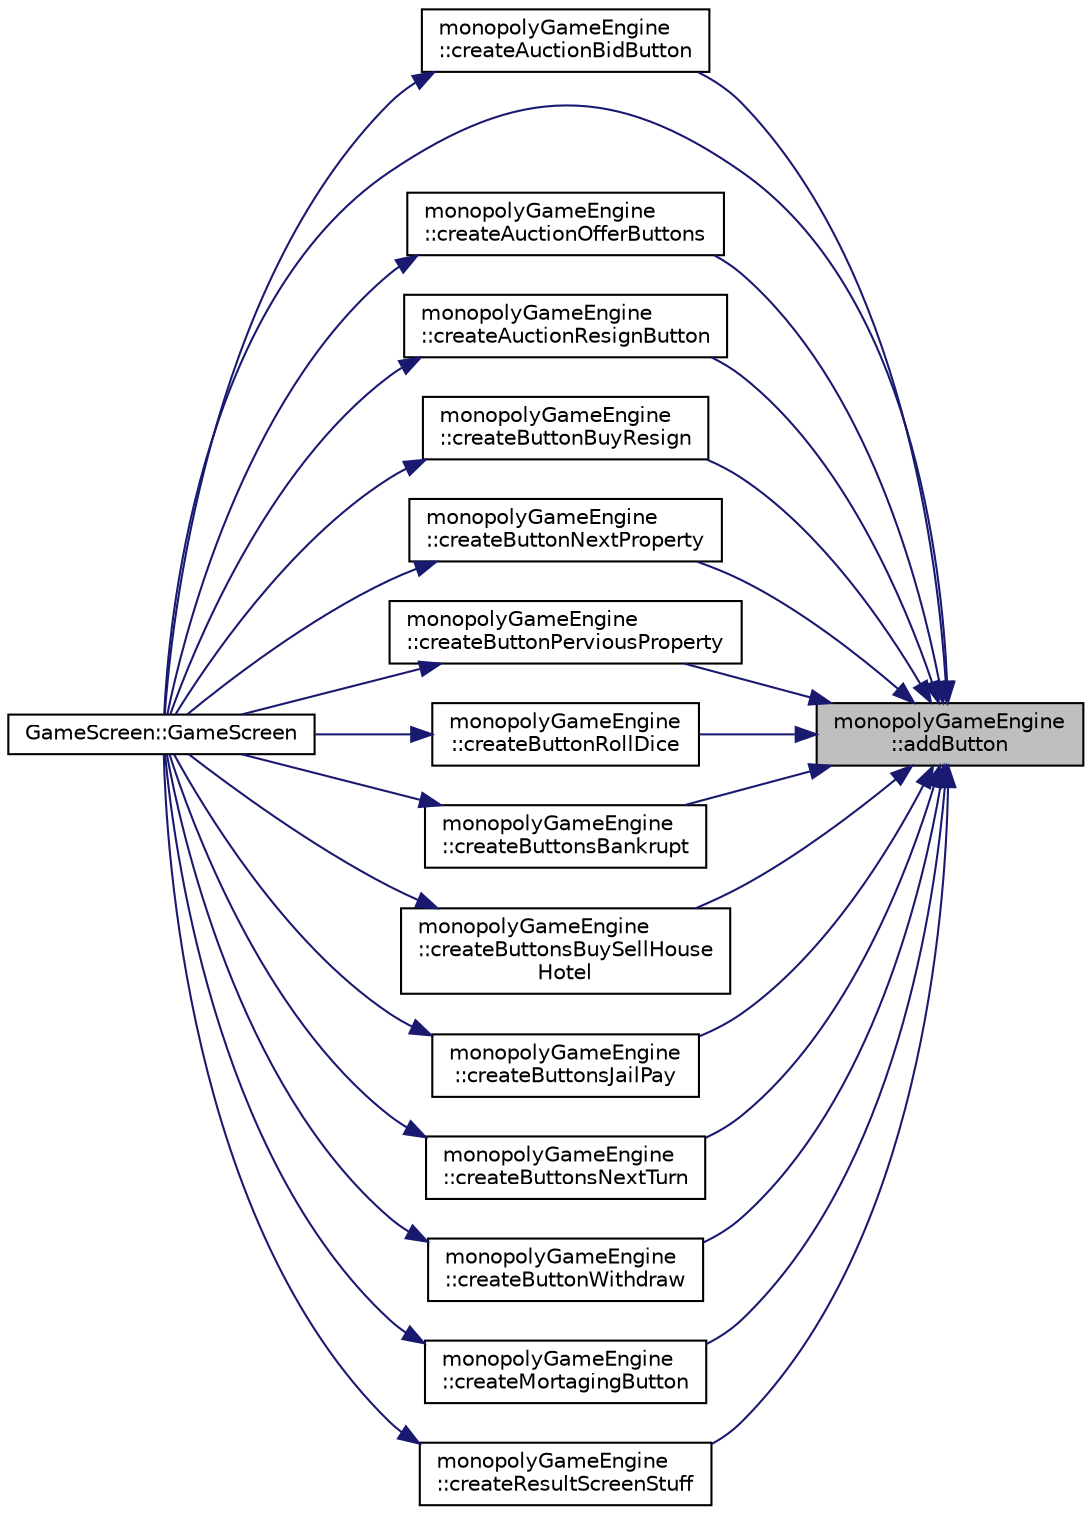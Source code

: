 digraph "monopolyGameEngine::addButton"
{
 // LATEX_PDF_SIZE
  edge [fontname="Helvetica",fontsize="10",labelfontname="Helvetica",labelfontsize="10"];
  node [fontname="Helvetica",fontsize="10",shape=record];
  rankdir="RL";
  Node1 [label="monopolyGameEngine\l::addButton",height=0.2,width=0.4,color="black", fillcolor="grey75", style="filled", fontcolor="black",tooltip=" "];
  Node1 -> Node2 [dir="back",color="midnightblue",fontsize="10",style="solid",fontname="Helvetica"];
  Node2 [label="monopolyGameEngine\l::createAuctionBidButton",height=0.2,width=0.4,color="black", fillcolor="white", style="filled",URL="$classmonopoly_game_engine.html#aecb1bcba8503a9b60df0563557c27a78",tooltip=" "];
  Node2 -> Node3 [dir="back",color="midnightblue",fontsize="10",style="solid",fontname="Helvetica"];
  Node3 [label="GameScreen::GameScreen",height=0.2,width=0.4,color="black", fillcolor="white", style="filled",URL="$class_game_screen.html#a3866912fd5861b29c9ad3c08ea67fd16",tooltip=" "];
  Node1 -> Node4 [dir="back",color="midnightblue",fontsize="10",style="solid",fontname="Helvetica"];
  Node4 [label="monopolyGameEngine\l::createAuctionOfferButtons",height=0.2,width=0.4,color="black", fillcolor="white", style="filled",URL="$classmonopoly_game_engine.html#a7848f61249fb58380e8ca9f11e599fe6",tooltip=" "];
  Node4 -> Node3 [dir="back",color="midnightblue",fontsize="10",style="solid",fontname="Helvetica"];
  Node1 -> Node5 [dir="back",color="midnightblue",fontsize="10",style="solid",fontname="Helvetica"];
  Node5 [label="monopolyGameEngine\l::createAuctionResignButton",height=0.2,width=0.4,color="black", fillcolor="white", style="filled",URL="$classmonopoly_game_engine.html#a0d8cbc20ae90259c3f0e5258472c6532",tooltip=" "];
  Node5 -> Node3 [dir="back",color="midnightblue",fontsize="10",style="solid",fontname="Helvetica"];
  Node1 -> Node6 [dir="back",color="midnightblue",fontsize="10",style="solid",fontname="Helvetica"];
  Node6 [label="monopolyGameEngine\l::createButtonBuyResign",height=0.2,width=0.4,color="black", fillcolor="white", style="filled",URL="$classmonopoly_game_engine.html#afc6f2b5737a9a642d6531e7e35043d3b",tooltip=" "];
  Node6 -> Node3 [dir="back",color="midnightblue",fontsize="10",style="solid",fontname="Helvetica"];
  Node1 -> Node7 [dir="back",color="midnightblue",fontsize="10",style="solid",fontname="Helvetica"];
  Node7 [label="monopolyGameEngine\l::createButtonNextProperty",height=0.2,width=0.4,color="black", fillcolor="white", style="filled",URL="$classmonopoly_game_engine.html#a1aa1e4532404965b9fbf59ee5a1b34ff",tooltip=" "];
  Node7 -> Node3 [dir="back",color="midnightblue",fontsize="10",style="solid",fontname="Helvetica"];
  Node1 -> Node8 [dir="back",color="midnightblue",fontsize="10",style="solid",fontname="Helvetica"];
  Node8 [label="monopolyGameEngine\l::createButtonPerviousProperty",height=0.2,width=0.4,color="black", fillcolor="white", style="filled",URL="$classmonopoly_game_engine.html#a439ef95f3f0eb956fa7a7f1cefc3e251",tooltip=" "];
  Node8 -> Node3 [dir="back",color="midnightblue",fontsize="10",style="solid",fontname="Helvetica"];
  Node1 -> Node9 [dir="back",color="midnightblue",fontsize="10",style="solid",fontname="Helvetica"];
  Node9 [label="monopolyGameEngine\l::createButtonRollDice",height=0.2,width=0.4,color="black", fillcolor="white", style="filled",URL="$classmonopoly_game_engine.html#a08991c84ad649cea8a1e8d93f911c5ad",tooltip=" "];
  Node9 -> Node3 [dir="back",color="midnightblue",fontsize="10",style="solid",fontname="Helvetica"];
  Node1 -> Node10 [dir="back",color="midnightblue",fontsize="10",style="solid",fontname="Helvetica"];
  Node10 [label="monopolyGameEngine\l::createButtonsBankrupt",height=0.2,width=0.4,color="black", fillcolor="white", style="filled",URL="$classmonopoly_game_engine.html#ae0b8e1bb219ee27ca82ad4dacdef6db5",tooltip=" "];
  Node10 -> Node3 [dir="back",color="midnightblue",fontsize="10",style="solid",fontname="Helvetica"];
  Node1 -> Node11 [dir="back",color="midnightblue",fontsize="10",style="solid",fontname="Helvetica"];
  Node11 [label="monopolyGameEngine\l::createButtonsBuySellHouse\lHotel",height=0.2,width=0.4,color="black", fillcolor="white", style="filled",URL="$classmonopoly_game_engine.html#a34df202e27c1adb6a3db0e74e99d0eae",tooltip=" "];
  Node11 -> Node3 [dir="back",color="midnightblue",fontsize="10",style="solid",fontname="Helvetica"];
  Node1 -> Node12 [dir="back",color="midnightblue",fontsize="10",style="solid",fontname="Helvetica"];
  Node12 [label="monopolyGameEngine\l::createButtonsJailPay",height=0.2,width=0.4,color="black", fillcolor="white", style="filled",URL="$classmonopoly_game_engine.html#a3f7ab310f0aaf5dad6a174c1b6c058dc",tooltip=" "];
  Node12 -> Node3 [dir="back",color="midnightblue",fontsize="10",style="solid",fontname="Helvetica"];
  Node1 -> Node13 [dir="back",color="midnightblue",fontsize="10",style="solid",fontname="Helvetica"];
  Node13 [label="monopolyGameEngine\l::createButtonsNextTurn",height=0.2,width=0.4,color="black", fillcolor="white", style="filled",URL="$classmonopoly_game_engine.html#aabdbae2868a603ba37b4d00161da7d2a",tooltip=" "];
  Node13 -> Node3 [dir="back",color="midnightblue",fontsize="10",style="solid",fontname="Helvetica"];
  Node1 -> Node14 [dir="back",color="midnightblue",fontsize="10",style="solid",fontname="Helvetica"];
  Node14 [label="monopolyGameEngine\l::createButtonWithdraw",height=0.2,width=0.4,color="black", fillcolor="white", style="filled",URL="$classmonopoly_game_engine.html#a4244d1a680b65483d836e11fe697d09c",tooltip=" "];
  Node14 -> Node3 [dir="back",color="midnightblue",fontsize="10",style="solid",fontname="Helvetica"];
  Node1 -> Node15 [dir="back",color="midnightblue",fontsize="10",style="solid",fontname="Helvetica"];
  Node15 [label="monopolyGameEngine\l::createMortagingButton",height=0.2,width=0.4,color="black", fillcolor="white", style="filled",URL="$classmonopoly_game_engine.html#a8ae1626f4ffd737295fd1786ca3d2dbe",tooltip=" "];
  Node15 -> Node3 [dir="back",color="midnightblue",fontsize="10",style="solid",fontname="Helvetica"];
  Node1 -> Node16 [dir="back",color="midnightblue",fontsize="10",style="solid",fontname="Helvetica"];
  Node16 [label="monopolyGameEngine\l::createResultScreenStuff",height=0.2,width=0.4,color="black", fillcolor="white", style="filled",URL="$classmonopoly_game_engine.html#a35ed5314742ad633d58bc7fcb975a7e4",tooltip=" "];
  Node16 -> Node3 [dir="back",color="midnightblue",fontsize="10",style="solid",fontname="Helvetica"];
  Node1 -> Node3 [dir="back",color="midnightblue",fontsize="10",style="solid",fontname="Helvetica"];
}
